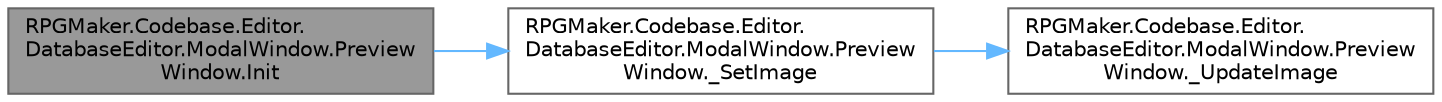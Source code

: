 digraph "RPGMaker.Codebase.Editor.DatabaseEditor.ModalWindow.PreviewWindow.Init"
{
 // LATEX_PDF_SIZE
  bgcolor="transparent";
  edge [fontname=Helvetica,fontsize=10,labelfontname=Helvetica,labelfontsize=10];
  node [fontname=Helvetica,fontsize=10,shape=box,height=0.2,width=0.4];
  rankdir="LR";
  Node1 [id="Node000001",label="RPGMaker.Codebase.Editor.\lDatabaseEditor.ModalWindow.Preview\lWindow.Init",height=0.2,width=0.4,color="gray40", fillcolor="grey60", style="filled", fontcolor="black",tooltip="😁 初期化"];
  Node1 -> Node2 [id="edge1_Node000001_Node000002",color="steelblue1",style="solid",tooltip=" "];
  Node2 [id="Node000002",label="RPGMaker.Codebase.Editor.\lDatabaseEditor.ModalWindow.Preview\lWindow._SetImage",height=0.2,width=0.4,color="grey40", fillcolor="white", style="filled",URL="$da/d73/class_r_p_g_maker_1_1_codebase_1_1_editor_1_1_database_editor_1_1_modal_window_1_1_preview_window.html#a7a449455b574696f9d97d0e7dd6b1735",tooltip=" "];
  Node2 -> Node3 [id="edge2_Node000002_Node000003",color="steelblue1",style="solid",tooltip=" "];
  Node3 [id="Node000003",label="RPGMaker.Codebase.Editor.\lDatabaseEditor.ModalWindow.Preview\lWindow._UpdateImage",height=0.2,width=0.4,color="grey40", fillcolor="white", style="filled",URL="$da/d73/class_r_p_g_maker_1_1_codebase_1_1_editor_1_1_database_editor_1_1_modal_window_1_1_preview_window.html#aa041994f14bb00edb0b4a851baf49bad",tooltip=" "];
}
